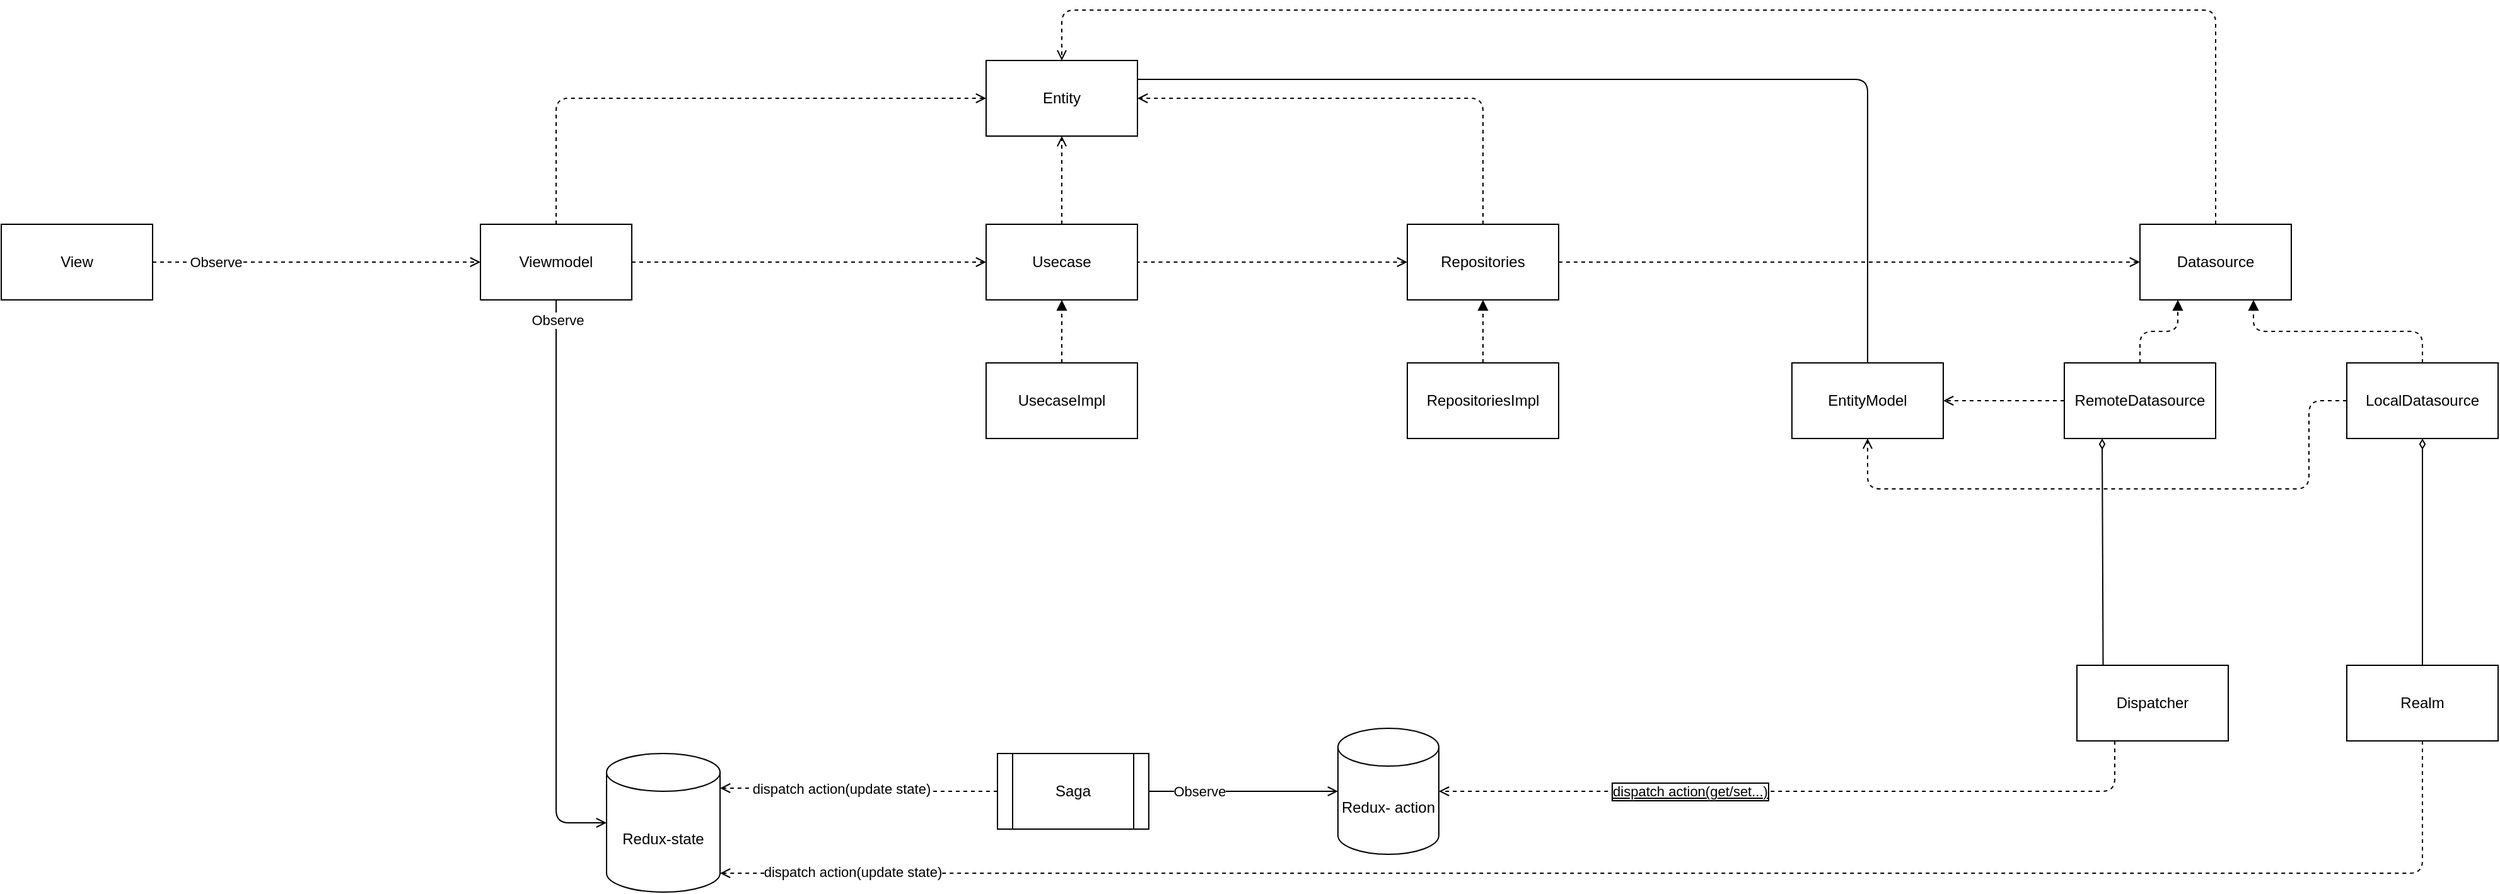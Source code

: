 <mxfile>
    <diagram id="KFinVVgFZJebpuZNeo9_" name="Page-1">
        <mxGraphModel dx="2228" dy="853" grid="1" gridSize="10" guides="1" tooltips="1" connect="1" arrows="1" fold="1" page="1" pageScale="1" pageWidth="850" pageHeight="1100" math="0" shadow="0">
            <root>
                <mxCell id="0"/>
                <mxCell id="1" parent="0"/>
                <mxCell id="21" style="edgeStyle=orthogonalEdgeStyle;html=1;exitX=0.5;exitY=0;exitDx=0;exitDy=0;entryX=0.5;entryY=1;entryDx=0;entryDy=0;dashed=1;startArrow=none;startFill=0;endArrow=open;endFill=0;" edge="1" parent="1" source="2" target="20">
                    <mxGeometry relative="1" as="geometry"/>
                </mxCell>
                <mxCell id="2" value="Usecase" style="rounded=0;whiteSpace=wrap;html=1;" vertex="1" parent="1">
                    <mxGeometry x="31" y="290" width="120" height="60" as="geometry"/>
                </mxCell>
                <mxCell id="5" style="edgeStyle=none;html=1;exitX=0;exitY=0.5;exitDx=0;exitDy=0;entryX=1;entryY=0.5;entryDx=0;entryDy=0;dashed=1;startArrow=open;startFill=0;endArrow=none;endFill=0;" edge="1" parent="1" source="3" target="2">
                    <mxGeometry relative="1" as="geometry"/>
                </mxCell>
                <mxCell id="6" style="edgeStyle=none;html=1;exitX=1;exitY=0.5;exitDx=0;exitDy=0;entryX=0;entryY=0.5;entryDx=0;entryDy=0;dashed=1;startArrow=none;startFill=0;endArrow=open;endFill=0;" edge="1" parent="1" source="3" target="4">
                    <mxGeometry relative="1" as="geometry"/>
                </mxCell>
                <mxCell id="23" style="edgeStyle=orthogonalEdgeStyle;html=1;exitX=0.5;exitY=0;exitDx=0;exitDy=0;entryX=1;entryY=0.5;entryDx=0;entryDy=0;dashed=1;startArrow=none;startFill=0;endArrow=open;endFill=0;" edge="1" parent="1" source="3" target="20">
                    <mxGeometry relative="1" as="geometry"/>
                </mxCell>
                <mxCell id="3" value="Repositories" style="rounded=0;whiteSpace=wrap;html=1;" vertex="1" parent="1">
                    <mxGeometry x="365" y="290" width="120" height="60" as="geometry"/>
                </mxCell>
                <mxCell id="22" style="html=1;exitX=0.5;exitY=0;exitDx=0;exitDy=0;entryX=0.5;entryY=0;entryDx=0;entryDy=0;dashed=1;startArrow=none;startFill=0;endArrow=open;endFill=0;edgeStyle=orthogonalEdgeStyle;" edge="1" parent="1" source="4" target="20">
                    <mxGeometry relative="1" as="geometry">
                        <Array as="points">
                            <mxPoint x="1006" y="120"/>
                            <mxPoint x="91" y="120"/>
                        </Array>
                    </mxGeometry>
                </mxCell>
                <mxCell id="4" value="Datasource" style="rounded=0;whiteSpace=wrap;html=1;" vertex="1" parent="1">
                    <mxGeometry x="946" y="290" width="120" height="60" as="geometry"/>
                </mxCell>
                <mxCell id="24" style="html=1;exitX=0.5;exitY=0;exitDx=0;exitDy=0;dashed=1;startArrow=none;startFill=0;endArrow=block;endFill=1;edgeStyle=orthogonalEdgeStyle;entryX=0.75;entryY=1;entryDx=0;entryDy=0;" edge="1" parent="1" source="7" target="4">
                    <mxGeometry relative="1" as="geometry">
                        <mxPoint x="1016" y="370" as="targetPoint"/>
                    </mxGeometry>
                </mxCell>
                <mxCell id="30" style="html=1;exitX=0.5;exitY=1;exitDx=0;exitDy=0;entryX=0.5;entryY=0;entryDx=0;entryDy=0;startArrow=diamondThin;startFill=0;endArrow=none;endFill=0;strokeWidth=1;edgeStyle=orthogonalEdgeStyle;" edge="1" parent="1" source="7" target="29">
                    <mxGeometry relative="1" as="geometry"/>
                </mxCell>
                <mxCell id="74" style="html=1;exitX=0;exitY=0.5;exitDx=0;exitDy=0;entryX=0.5;entryY=1;entryDx=0;entryDy=0;dashed=1;labelBorderColor=default;strokeWidth=1;startArrow=none;startFill=0;endArrow=open;endFill=0;edgeStyle=orthogonalEdgeStyle;" edge="1" parent="1" source="7" target="72">
                    <mxGeometry relative="1" as="geometry">
                        <Array as="points">
                            <mxPoint x="1080" y="430"/>
                            <mxPoint x="1080" y="500"/>
                            <mxPoint x="730" y="500"/>
                        </Array>
                    </mxGeometry>
                </mxCell>
                <mxCell id="7" value="LocalDatasource" style="rounded=0;whiteSpace=wrap;html=1;" vertex="1" parent="1">
                    <mxGeometry x="1110" y="400" width="120" height="60" as="geometry"/>
                </mxCell>
                <mxCell id="26" style="edgeStyle=orthogonalEdgeStyle;html=1;exitX=0.5;exitY=0;exitDx=0;exitDy=0;entryX=0.25;entryY=1;entryDx=0;entryDy=0;dashed=1;startArrow=none;startFill=0;endArrow=block;endFill=1;" edge="1" parent="1" source="8" target="4">
                    <mxGeometry relative="1" as="geometry"/>
                </mxCell>
                <mxCell id="73" style="edgeStyle=orthogonalEdgeStyle;html=1;exitX=0;exitY=0.5;exitDx=0;exitDy=0;entryX=1;entryY=0.5;entryDx=0;entryDy=0;dashed=1;labelBorderColor=default;strokeWidth=1;startArrow=none;startFill=0;endArrow=open;endFill=0;" edge="1" parent="1" source="8" target="72">
                    <mxGeometry relative="1" as="geometry"/>
                </mxCell>
                <mxCell id="8" value="RemoteDatasource" style="rounded=0;whiteSpace=wrap;html=1;" vertex="1" parent="1">
                    <mxGeometry x="886" y="400" width="120" height="60" as="geometry"/>
                </mxCell>
                <mxCell id="12" style="edgeStyle=orthogonalEdgeStyle;html=1;exitX=1;exitY=0.5;exitDx=0;exitDy=0;entryX=0;entryY=0.5;entryDx=0;entryDy=0;dashed=1;startArrow=none;startFill=0;endArrow=open;endFill=0;" edge="1" parent="1" source="11" target="2">
                    <mxGeometry relative="1" as="geometry"/>
                </mxCell>
                <mxCell id="14" style="edgeStyle=orthogonalEdgeStyle;html=1;exitX=0.5;exitY=0;exitDx=0;exitDy=0;entryX=0.5;entryY=1;entryDx=0;entryDy=0;dashed=1;startArrow=none;startFill=0;endArrow=block;endFill=1;" edge="1" parent="1" source="13" target="2">
                    <mxGeometry relative="1" as="geometry"/>
                </mxCell>
                <mxCell id="13" value="UsecaseImpl" style="rounded=0;whiteSpace=wrap;html=1;" vertex="1" parent="1">
                    <mxGeometry x="31" y="400" width="120" height="60" as="geometry"/>
                </mxCell>
                <mxCell id="16" style="edgeStyle=orthogonalEdgeStyle;html=1;exitX=0.5;exitY=0;exitDx=0;exitDy=0;entryX=0.5;entryY=1;entryDx=0;entryDy=0;dashed=1;startArrow=none;startFill=0;endArrow=block;endFill=1;" edge="1" parent="1" source="15" target="3">
                    <mxGeometry relative="1" as="geometry"/>
                </mxCell>
                <mxCell id="15" value="RepositoriesImpl" style="rounded=0;whiteSpace=wrap;html=1;" vertex="1" parent="1">
                    <mxGeometry x="365" y="400" width="120" height="60" as="geometry"/>
                </mxCell>
                <mxCell id="75" style="edgeStyle=orthogonalEdgeStyle;html=1;exitX=1;exitY=0.25;exitDx=0;exitDy=0;entryX=0.5;entryY=0;entryDx=0;entryDy=0;labelBorderColor=default;strokeWidth=1;startArrow=none;startFill=0;endArrow=none;endFill=0;" edge="1" parent="1" source="20" target="72">
                    <mxGeometry relative="1" as="geometry"/>
                </mxCell>
                <mxCell id="20" value="Entity" style="rounded=0;whiteSpace=wrap;html=1;" vertex="1" parent="1">
                    <mxGeometry x="31" y="160" width="120" height="60" as="geometry"/>
                </mxCell>
                <mxCell id="35" style="edgeStyle=orthogonalEdgeStyle;html=1;exitX=0.5;exitY=1;exitDx=0;exitDy=0;entryX=0;entryY=0.5;entryDx=0;entryDy=0;entryPerimeter=0;strokeWidth=1;startArrow=none;startFill=0;endArrow=open;endFill=0;" edge="1" parent="1" source="11" target="34">
                    <mxGeometry relative="1" as="geometry"/>
                </mxCell>
                <mxCell id="36" value="Observe state&lt;br&gt;" style="edgeLabel;html=1;align=center;verticalAlign=middle;resizable=0;points=[];" vertex="1" connectable="0" parent="35">
                    <mxGeometry x="-0.723" y="3" relative="1" as="geometry">
                        <mxPoint y="-79" as="offset"/>
                    </mxGeometry>
                </mxCell>
                <mxCell id="50" value="Observe" style="edgeLabel;html=1;align=center;verticalAlign=middle;resizable=0;points=[];" vertex="1" connectable="0" parent="35">
                    <mxGeometry x="-0.93" y="1" relative="1" as="geometry">
                        <mxPoint as="offset"/>
                    </mxGeometry>
                </mxCell>
                <mxCell id="27" value="View" style="rounded=0;whiteSpace=wrap;html=1;" vertex="1" parent="1">
                    <mxGeometry x="-750" y="290" width="120" height="60" as="geometry"/>
                </mxCell>
                <mxCell id="52" style="html=1;entryX=1;entryY=1;entryDx=0;entryDy=-15;entryPerimeter=0;labelBorderColor=default;strokeWidth=1;startArrow=none;startFill=0;endArrow=open;endFill=0;exitX=0.5;exitY=1;exitDx=0;exitDy=0;edgeStyle=orthogonalEdgeStyle;dashed=1;" edge="1" parent="1" source="29" target="34">
                    <mxGeometry relative="1" as="geometry"/>
                </mxCell>
                <mxCell id="53" value="dispatch action(update state)" style="edgeLabel;html=1;align=center;verticalAlign=middle;resizable=0;points=[];" vertex="1" connectable="0" parent="52">
                    <mxGeometry x="0.942" y="-1" relative="1" as="geometry">
                        <mxPoint x="63" as="offset"/>
                    </mxGeometry>
                </mxCell>
                <mxCell id="29" value="Realm" style="rounded=0;whiteSpace=wrap;html=1;" vertex="1" parent="1">
                    <mxGeometry x="1110" y="640" width="120" height="60" as="geometry"/>
                </mxCell>
                <mxCell id="31" style="html=1;entryX=0.173;entryY=-0.009;entryDx=0;entryDy=0;startArrow=diamondThin;startFill=0;endArrow=none;endFill=0;strokeWidth=1;exitX=0.25;exitY=1;exitDx=0;exitDy=0;entryPerimeter=0;" edge="1" parent="1" target="32" source="8">
                    <mxGeometry relative="1" as="geometry">
                        <mxPoint x="1236" y="370" as="sourcePoint"/>
                    </mxGeometry>
                </mxCell>
                <mxCell id="43" value="&lt;span style=&quot;font-style: normal; font-weight: 400;&quot;&gt;dispatch action(get/set...)&lt;/span&gt;" style="edgeStyle=orthogonalEdgeStyle;html=1;exitX=0.25;exitY=1;exitDx=0;exitDy=0;entryX=1;entryY=0.5;entryDx=0;entryDy=0;entryPerimeter=0;strokeWidth=1;startArrow=none;startFill=0;endArrow=open;endFill=0;fontStyle=7;labelBorderColor=default;dashed=1;" edge="1" parent="1" source="32" target="42">
                    <mxGeometry x="0.314" relative="1" as="geometry">
                        <mxPoint x="1" as="offset"/>
                    </mxGeometry>
                </mxCell>
                <mxCell id="32" value="Dispatcher" style="rounded=0;whiteSpace=wrap;html=1;" vertex="1" parent="1">
                    <mxGeometry x="896" y="640" width="120" height="60" as="geometry"/>
                </mxCell>
                <mxCell id="34" value="Redux-state" style="shape=cylinder3;whiteSpace=wrap;html=1;boundedLbl=1;backgroundOutline=1;size=15;" vertex="1" parent="1">
                    <mxGeometry x="-270" y="710" width="90" height="110" as="geometry"/>
                </mxCell>
                <mxCell id="45" style="edgeStyle=orthogonalEdgeStyle;html=1;entryX=0;entryY=0.5;entryDx=0;entryDy=0;entryPerimeter=0;strokeWidth=1;startArrow=none;startFill=0;endArrow=open;endFill=0;exitX=1;exitY=0.5;exitDx=0;exitDy=0;" edge="1" parent="1" source="39" target="42">
                    <mxGeometry relative="1" as="geometry">
                        <mxPoint x="160" y="738" as="sourcePoint"/>
                    </mxGeometry>
                </mxCell>
                <mxCell id="46" value="Observe" style="edgeLabel;html=1;align=center;verticalAlign=middle;resizable=0;points=[];rotation=0;" vertex="1" connectable="0" parent="45">
                    <mxGeometry x="-0.865" y="1" relative="1" as="geometry">
                        <mxPoint x="30" y="1" as="offset"/>
                    </mxGeometry>
                </mxCell>
                <mxCell id="47" style="html=1;exitX=0;exitY=0.5;exitDx=0;exitDy=0;entryX=1;entryY=0;entryDx=0;entryDy=27.5;entryPerimeter=0;strokeWidth=1;startArrow=none;startFill=0;endArrow=open;endFill=0;edgeStyle=orthogonalEdgeStyle;dashed=1;" edge="1" parent="1" source="39" target="34">
                    <mxGeometry relative="1" as="geometry"/>
                </mxCell>
                <mxCell id="49" value="dispatch action(update state)" style="edgeLabel;html=1;align=center;verticalAlign=middle;resizable=0;points=[];" vertex="1" connectable="0" parent="47">
                    <mxGeometry x="0.81" y="1" relative="1" as="geometry">
                        <mxPoint x="75" y="-1" as="offset"/>
                    </mxGeometry>
                </mxCell>
                <mxCell id="39" value="Saga" style="shape=process;whiteSpace=wrap;html=1;backgroundOutline=1;" vertex="1" parent="1">
                    <mxGeometry x="40" y="710" width="120" height="60" as="geometry"/>
                </mxCell>
                <mxCell id="42" value="Redux- action" style="shape=cylinder3;whiteSpace=wrap;html=1;boundedLbl=1;backgroundOutline=1;size=15;" vertex="1" parent="1">
                    <mxGeometry x="310" y="690" width="80" height="100" as="geometry"/>
                </mxCell>
                <mxCell id="66" style="html=1;exitX=0.5;exitY=0;exitDx=0;exitDy=0;dashed=1;startArrow=none;startFill=0;endArrow=open;endFill=0;entryX=0;entryY=0.5;entryDx=0;entryDy=0;edgeStyle=orthogonalEdgeStyle;" edge="1" parent="1" source="11" target="20">
                    <mxGeometry relative="1" as="geometry">
                        <mxPoint x="101" y="300" as="sourcePoint"/>
                        <mxPoint x="260" y="240" as="targetPoint"/>
                    </mxGeometry>
                </mxCell>
                <mxCell id="70" value="" style="edgeStyle=orthogonalEdgeStyle;html=1;exitX=1;exitY=0.5;exitDx=0;exitDy=0;dashed=1;startArrow=none;startFill=0;endArrow=open;endFill=0;" edge="1" parent="1" source="27" target="11">
                    <mxGeometry relative="1" as="geometry">
                        <mxPoint x="-180" y="320" as="targetPoint"/>
                        <mxPoint x="-430" y="320" as="sourcePoint"/>
                    </mxGeometry>
                </mxCell>
                <mxCell id="71" value="Observe" style="edgeLabel;html=1;align=center;verticalAlign=middle;resizable=0;points=[];" vertex="1" connectable="0" parent="70">
                    <mxGeometry x="-0.773" y="-3" relative="1" as="geometry">
                        <mxPoint x="20" y="-3" as="offset"/>
                    </mxGeometry>
                </mxCell>
                <mxCell id="11" value="Viewmodel" style="rounded=0;whiteSpace=wrap;html=1;" vertex="1" parent="1">
                    <mxGeometry x="-370" y="290" width="120" height="60" as="geometry"/>
                </mxCell>
                <mxCell id="72" value="EntityModel" style="rounded=0;whiteSpace=wrap;html=1;" vertex="1" parent="1">
                    <mxGeometry x="670" y="400" width="120" height="60" as="geometry"/>
                </mxCell>
            </root>
        </mxGraphModel>
    </diagram>
</mxfile>
